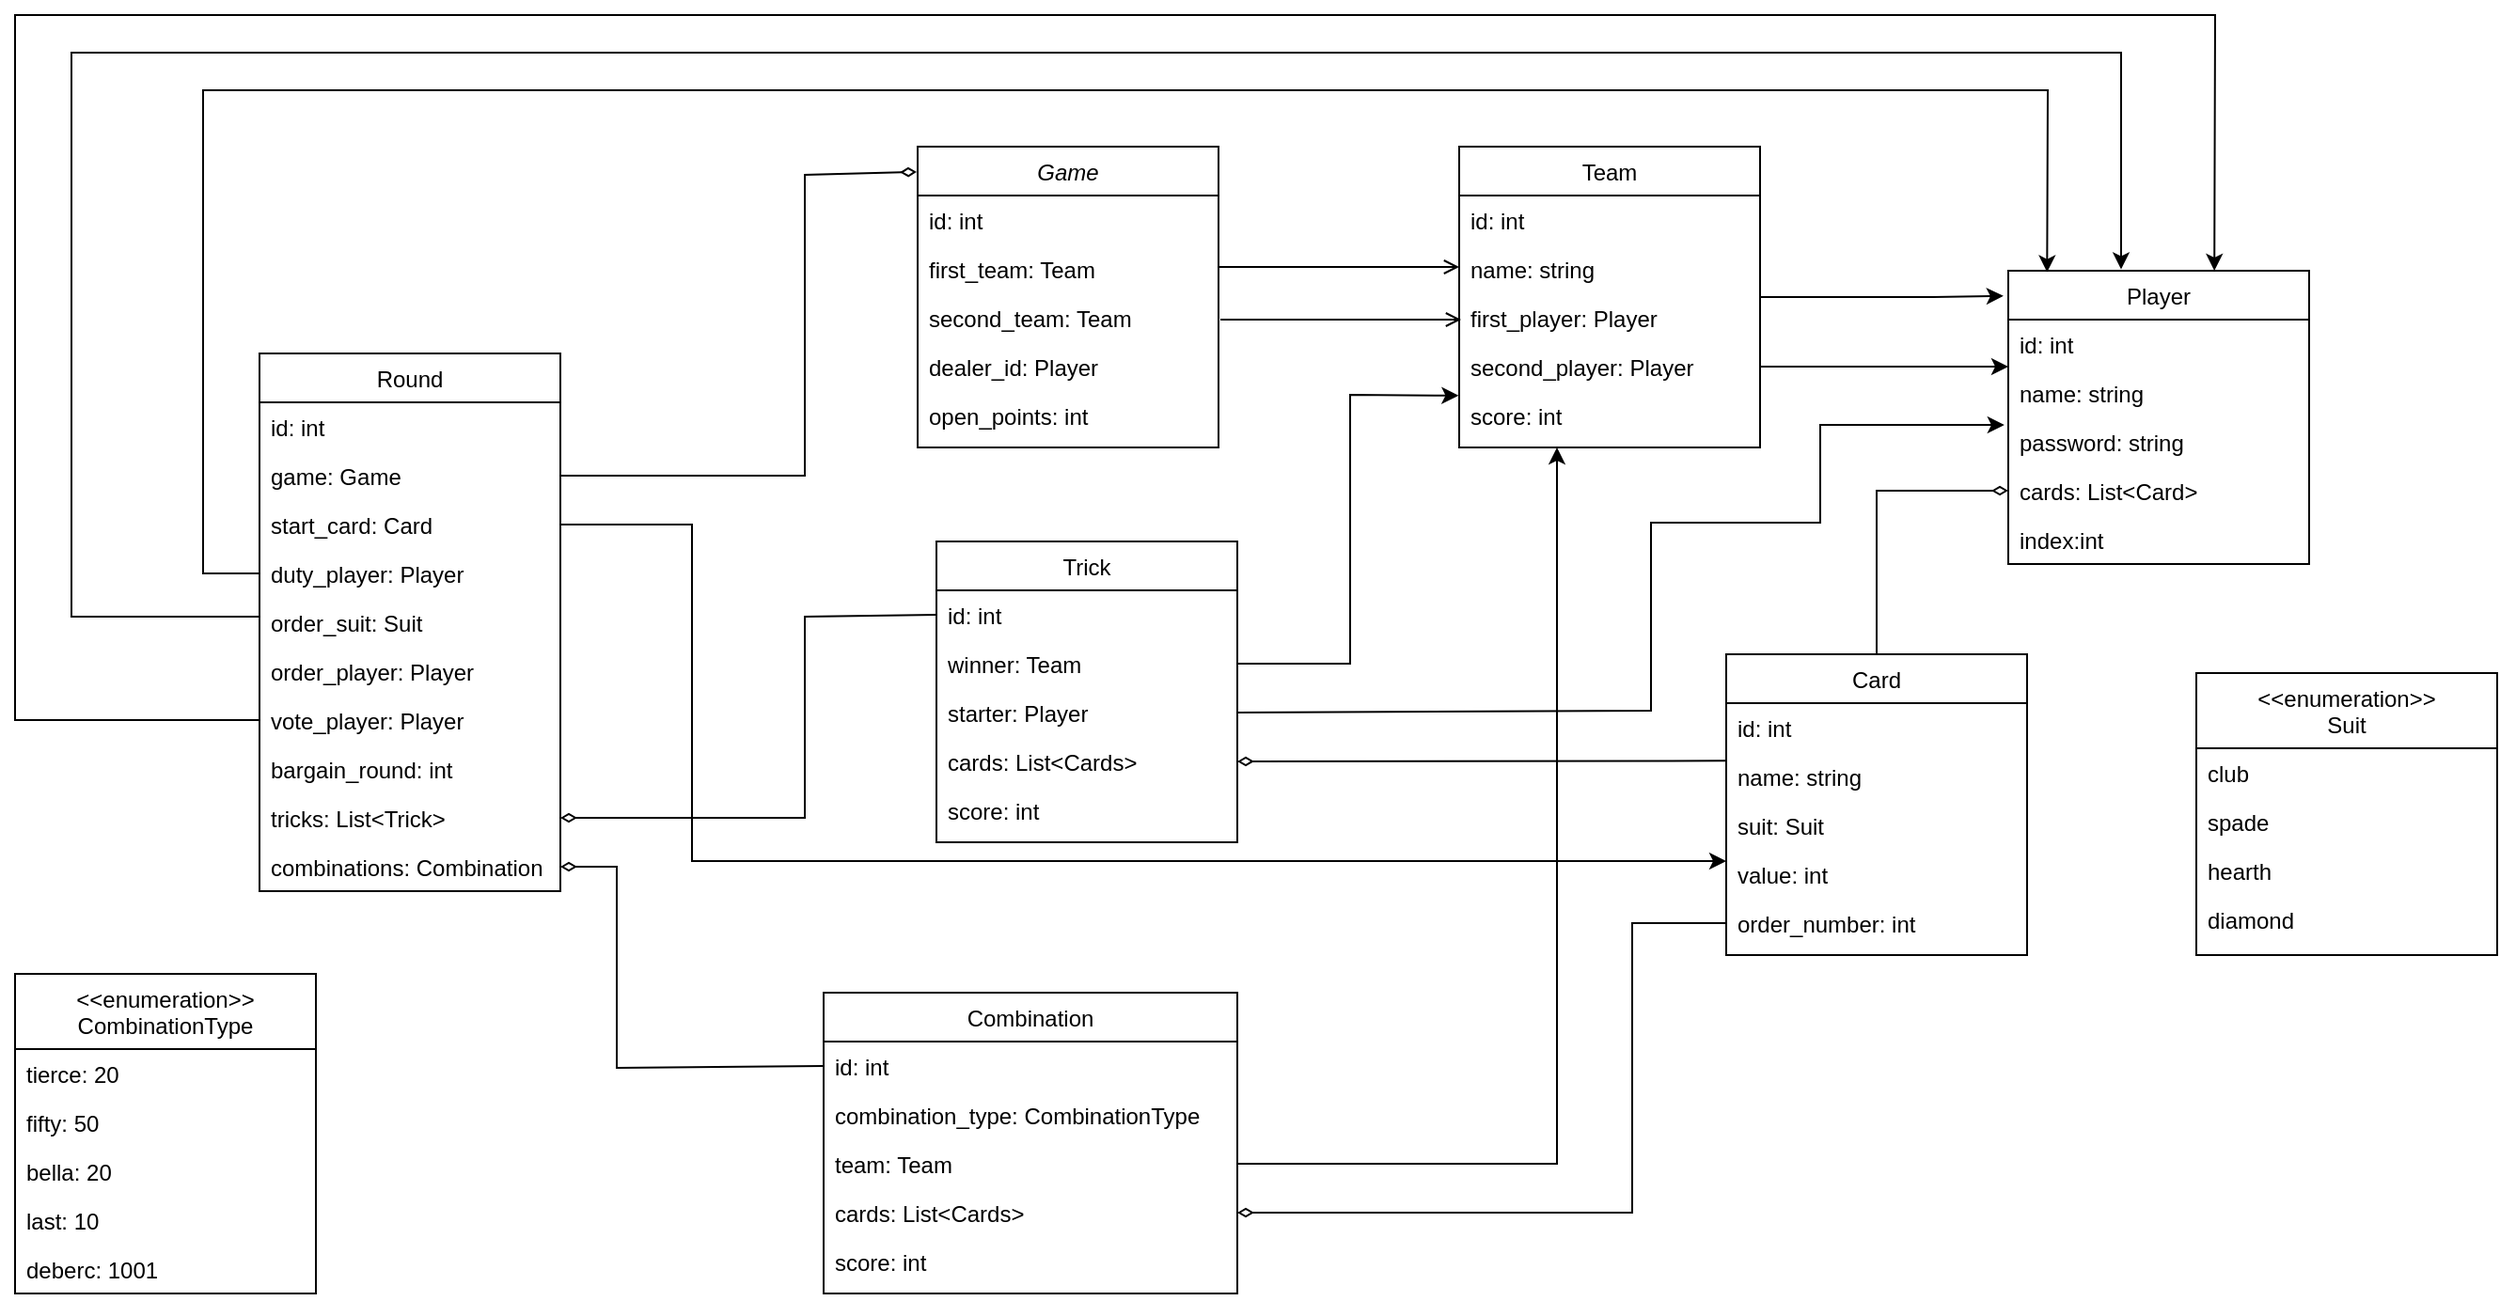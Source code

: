 <mxfile version="20.8.23" type="device"><diagram id="C5RBs43oDa-KdzZeNtuy" name="Page-1"><mxGraphModel dx="2257" dy="775" grid="1" gridSize="10" guides="1" tooltips="1" connect="1" arrows="1" fold="1" page="1" pageScale="1" pageWidth="827" pageHeight="1169" math="0" shadow="0"><root><mxCell id="WIyWlLk6GJQsqaUBKTNV-0"/><mxCell id="WIyWlLk6GJQsqaUBKTNV-1" parent="WIyWlLk6GJQsqaUBKTNV-0"/><mxCell id="zkfFHV4jXpPFQw0GAbJ--0" value="Game" style="swimlane;fontStyle=2;align=center;verticalAlign=top;childLayout=stackLayout;horizontal=1;startSize=26;horizontalStack=0;resizeParent=1;resizeLast=0;collapsible=1;marginBottom=0;rounded=0;shadow=0;strokeWidth=1;" parent="WIyWlLk6GJQsqaUBKTNV-1" vertex="1"><mxGeometry x="220" y="120" width="160" height="160" as="geometry"><mxRectangle x="230" y="140" width="160" height="26" as="alternateBounds"/></mxGeometry></mxCell><mxCell id="zkfFHV4jXpPFQw0GAbJ--1" value="id: int" style="text;align=left;verticalAlign=top;spacingLeft=4;spacingRight=4;overflow=hidden;rotatable=0;points=[[0,0.5],[1,0.5]];portConstraint=eastwest;" parent="zkfFHV4jXpPFQw0GAbJ--0" vertex="1"><mxGeometry y="26" width="160" height="26" as="geometry"/></mxCell><mxCell id="zkfFHV4jXpPFQw0GAbJ--2" value="first_team: Team" style="text;align=left;verticalAlign=top;spacingLeft=4;spacingRight=4;overflow=hidden;rotatable=0;points=[[0,0.5],[1,0.5]];portConstraint=eastwest;rounded=0;shadow=0;html=0;" parent="zkfFHV4jXpPFQw0GAbJ--0" vertex="1"><mxGeometry y="52" width="160" height="26" as="geometry"/></mxCell><mxCell id="QVAMOPSNano8gWhPrzbE-3" value="second_team: Team" style="text;align=left;verticalAlign=top;spacingLeft=4;spacingRight=4;overflow=hidden;rotatable=0;points=[[0,0.5],[1,0.5]];portConstraint=eastwest;rounded=0;shadow=0;html=0;" parent="zkfFHV4jXpPFQw0GAbJ--0" vertex="1"><mxGeometry y="78" width="160" height="26" as="geometry"/></mxCell><mxCell id="zkfFHV4jXpPFQw0GAbJ--3" value="dealer_id: Player" style="text;align=left;verticalAlign=top;spacingLeft=4;spacingRight=4;overflow=hidden;rotatable=0;points=[[0,0.5],[1,0.5]];portConstraint=eastwest;rounded=0;shadow=0;html=0;" parent="zkfFHV4jXpPFQw0GAbJ--0" vertex="1"><mxGeometry y="104" width="160" height="26" as="geometry"/></mxCell><mxCell id="ps74ryGXxoibkgW4dIl3-0" value="open_points: int" style="text;align=left;verticalAlign=top;spacingLeft=4;spacingRight=4;overflow=hidden;rotatable=0;points=[[0,0.5],[1,0.5]];portConstraint=eastwest;rounded=0;shadow=0;html=0;" parent="zkfFHV4jXpPFQw0GAbJ--0" vertex="1"><mxGeometry y="130" width="160" height="26" as="geometry"/></mxCell><mxCell id="zkfFHV4jXpPFQw0GAbJ--17" value="Team" style="swimlane;fontStyle=0;align=center;verticalAlign=top;childLayout=stackLayout;horizontal=1;startSize=26;horizontalStack=0;resizeParent=1;resizeLast=0;collapsible=1;marginBottom=0;rounded=0;shadow=0;strokeWidth=1;" parent="WIyWlLk6GJQsqaUBKTNV-1" vertex="1"><mxGeometry x="508" y="120" width="160" height="160" as="geometry"><mxRectangle x="550" y="140" width="160" height="26" as="alternateBounds"/></mxGeometry></mxCell><mxCell id="zkfFHV4jXpPFQw0GAbJ--18" value="id: int" style="text;align=left;verticalAlign=top;spacingLeft=4;spacingRight=4;overflow=hidden;rotatable=0;points=[[0,0.5],[1,0.5]];portConstraint=eastwest;" parent="zkfFHV4jXpPFQw0GAbJ--17" vertex="1"><mxGeometry y="26" width="160" height="26" as="geometry"/></mxCell><mxCell id="zkfFHV4jXpPFQw0GAbJ--19" value="name: string" style="text;align=left;verticalAlign=top;spacingLeft=4;spacingRight=4;overflow=hidden;rotatable=0;points=[[0,0.5],[1,0.5]];portConstraint=eastwest;rounded=0;shadow=0;html=0;" parent="zkfFHV4jXpPFQw0GAbJ--17" vertex="1"><mxGeometry y="52" width="160" height="26" as="geometry"/></mxCell><mxCell id="zkfFHV4jXpPFQw0GAbJ--20" value="first_player: Player" style="text;align=left;verticalAlign=top;spacingLeft=4;spacingRight=4;overflow=hidden;rotatable=0;points=[[0,0.5],[1,0.5]];portConstraint=eastwest;rounded=0;shadow=0;html=0;" parent="zkfFHV4jXpPFQw0GAbJ--17" vertex="1"><mxGeometry y="78" width="160" height="26" as="geometry"/></mxCell><mxCell id="zkfFHV4jXpPFQw0GAbJ--21" value="second_player: Player" style="text;align=left;verticalAlign=top;spacingLeft=4;spacingRight=4;overflow=hidden;rotatable=0;points=[[0,0.5],[1,0.5]];portConstraint=eastwest;rounded=0;shadow=0;html=0;" parent="zkfFHV4jXpPFQw0GAbJ--17" vertex="1"><mxGeometry y="104" width="160" height="26" as="geometry"/></mxCell><mxCell id="ps74ryGXxoibkgW4dIl3-1" value="score: int" style="text;align=left;verticalAlign=top;spacingLeft=4;spacingRight=4;overflow=hidden;rotatable=0;points=[[0,0.5],[1,0.5]];portConstraint=eastwest;rounded=0;shadow=0;html=0;" parent="zkfFHV4jXpPFQw0GAbJ--17" vertex="1"><mxGeometry y="130" width="160" height="26" as="geometry"/></mxCell><mxCell id="zkfFHV4jXpPFQw0GAbJ--26" value="" style="endArrow=open;shadow=0;strokeWidth=1;rounded=0;endFill=1;edgeStyle=elbowEdgeStyle;elbow=vertical;" parent="WIyWlLk6GJQsqaUBKTNV-1" edge="1"><mxGeometry x="0.5" y="41" relative="1" as="geometry"><mxPoint x="380" y="184" as="sourcePoint"/><mxPoint x="508" y="184" as="targetPoint"/><mxPoint x="-40" y="32" as="offset"/></mxGeometry></mxCell><mxCell id="ps74ryGXxoibkgW4dIl3-2" value="Player" style="swimlane;fontStyle=0;align=center;verticalAlign=top;childLayout=stackLayout;horizontal=1;startSize=26;horizontalStack=0;resizeParent=1;resizeLast=0;collapsible=1;marginBottom=0;rounded=0;shadow=0;strokeWidth=1;" parent="WIyWlLk6GJQsqaUBKTNV-1" vertex="1"><mxGeometry x="800" y="186" width="160" height="156" as="geometry"><mxRectangle x="550" y="140" width="160" height="26" as="alternateBounds"/></mxGeometry></mxCell><mxCell id="ps74ryGXxoibkgW4dIl3-3" value="id: int" style="text;align=left;verticalAlign=top;spacingLeft=4;spacingRight=4;overflow=hidden;rotatable=0;points=[[0,0.5],[1,0.5]];portConstraint=eastwest;" parent="ps74ryGXxoibkgW4dIl3-2" vertex="1"><mxGeometry y="26" width="160" height="26" as="geometry"/></mxCell><mxCell id="ps74ryGXxoibkgW4dIl3-4" value="name: string" style="text;align=left;verticalAlign=top;spacingLeft=4;spacingRight=4;overflow=hidden;rotatable=0;points=[[0,0.5],[1,0.5]];portConstraint=eastwest;rounded=0;shadow=0;html=0;" parent="ps74ryGXxoibkgW4dIl3-2" vertex="1"><mxGeometry y="52" width="160" height="26" as="geometry"/></mxCell><mxCell id="ps74ryGXxoibkgW4dIl3-5" value="password: string" style="text;align=left;verticalAlign=top;spacingLeft=4;spacingRight=4;overflow=hidden;rotatable=0;points=[[0,0.5],[1,0.5]];portConstraint=eastwest;rounded=0;shadow=0;html=0;" parent="ps74ryGXxoibkgW4dIl3-2" vertex="1"><mxGeometry y="78" width="160" height="26" as="geometry"/></mxCell><mxCell id="ps74ryGXxoibkgW4dIl3-6" value="cards: List&lt;Card&gt;" style="text;align=left;verticalAlign=top;spacingLeft=4;spacingRight=4;overflow=hidden;rotatable=0;points=[[0,0.5],[1,0.5]];portConstraint=eastwest;rounded=0;shadow=0;html=0;" parent="ps74ryGXxoibkgW4dIl3-2" vertex="1"><mxGeometry y="104" width="160" height="26" as="geometry"/></mxCell><mxCell id="QVAMOPSNano8gWhPrzbE-2" value="index:int" style="text;align=left;verticalAlign=top;spacingLeft=4;spacingRight=4;overflow=hidden;rotatable=0;points=[[0,0.5],[1,0.5]];portConstraint=eastwest;rounded=0;shadow=0;html=0;" parent="ps74ryGXxoibkgW4dIl3-2" vertex="1"><mxGeometry y="130" width="160" height="26" as="geometry"/></mxCell><mxCell id="ps74ryGXxoibkgW4dIl3-13" value="" style="endArrow=classic;html=1;rounded=0;exitX=1;exitY=0.5;exitDx=0;exitDy=0;entryX=-0.016;entryY=0.086;entryDx=0;entryDy=0;entryPerimeter=0;" parent="WIyWlLk6GJQsqaUBKTNV-1" source="zkfFHV4jXpPFQw0GAbJ--17" target="ps74ryGXxoibkgW4dIl3-2" edge="1"><mxGeometry width="50" height="50" relative="1" as="geometry"><mxPoint x="750" y="380" as="sourcePoint"/><mxPoint x="800" y="330" as="targetPoint"/><Array as="points"><mxPoint x="760" y="200"/></Array></mxGeometry></mxCell><mxCell id="ps74ryGXxoibkgW4dIl3-14" value="" style="endArrow=classic;html=1;rounded=0;exitX=1;exitY=0.5;exitDx=0;exitDy=0;entryX=0;entryY=0.962;entryDx=0;entryDy=0;entryPerimeter=0;" parent="WIyWlLk6GJQsqaUBKTNV-1" source="zkfFHV4jXpPFQw0GAbJ--21" target="ps74ryGXxoibkgW4dIl3-3" edge="1"><mxGeometry width="50" height="50" relative="1" as="geometry"><mxPoint x="678" y="221" as="sourcePoint"/><mxPoint x="820" y="169" as="targetPoint"/><Array as="points"><mxPoint x="760" y="237"/></Array></mxGeometry></mxCell><mxCell id="ps74ryGXxoibkgW4dIl3-15" value="Card" style="swimlane;fontStyle=0;align=center;verticalAlign=top;childLayout=stackLayout;horizontal=1;startSize=26;horizontalStack=0;resizeParent=1;resizeLast=0;collapsible=1;marginBottom=0;rounded=0;shadow=0;strokeWidth=1;" parent="WIyWlLk6GJQsqaUBKTNV-1" vertex="1"><mxGeometry x="650" y="390" width="160" height="160" as="geometry"><mxRectangle x="550" y="140" width="160" height="26" as="alternateBounds"/></mxGeometry></mxCell><mxCell id="ps74ryGXxoibkgW4dIl3-16" value="id: int" style="text;align=left;verticalAlign=top;spacingLeft=4;spacingRight=4;overflow=hidden;rotatable=0;points=[[0,0.5],[1,0.5]];portConstraint=eastwest;" parent="ps74ryGXxoibkgW4dIl3-15" vertex="1"><mxGeometry y="26" width="160" height="26" as="geometry"/></mxCell><mxCell id="ps74ryGXxoibkgW4dIl3-17" value="name: string" style="text;align=left;verticalAlign=top;spacingLeft=4;spacingRight=4;overflow=hidden;rotatable=0;points=[[0,0.5],[1,0.5]];portConstraint=eastwest;rounded=0;shadow=0;html=0;" parent="ps74ryGXxoibkgW4dIl3-15" vertex="1"><mxGeometry y="52" width="160" height="26" as="geometry"/></mxCell><mxCell id="ps74ryGXxoibkgW4dIl3-18" value="suit: Suit" style="text;align=left;verticalAlign=top;spacingLeft=4;spacingRight=4;overflow=hidden;rotatable=0;points=[[0,0.5],[1,0.5]];portConstraint=eastwest;rounded=0;shadow=0;html=0;" parent="ps74ryGXxoibkgW4dIl3-15" vertex="1"><mxGeometry y="78" width="160" height="26" as="geometry"/></mxCell><mxCell id="ps74ryGXxoibkgW4dIl3-19" value="value: int" style="text;align=left;verticalAlign=top;spacingLeft=4;spacingRight=4;overflow=hidden;rotatable=0;points=[[0,0.5],[1,0.5]];portConstraint=eastwest;rounded=0;shadow=0;html=0;" parent="ps74ryGXxoibkgW4dIl3-15" vertex="1"><mxGeometry y="104" width="160" height="26" as="geometry"/></mxCell><mxCell id="ps74ryGXxoibkgW4dIl3-20" value="order_number: int" style="text;align=left;verticalAlign=top;spacingLeft=4;spacingRight=4;overflow=hidden;rotatable=0;points=[[0,0.5],[1,0.5]];portConstraint=eastwest;rounded=0;shadow=0;html=0;" parent="ps74ryGXxoibkgW4dIl3-15" vertex="1"><mxGeometry y="130" width="160" height="26" as="geometry"/></mxCell><mxCell id="ps74ryGXxoibkgW4dIl3-21" value="" style="endArrow=diamondThin;html=1;rounded=0;entryX=0;entryY=0.5;entryDx=0;entryDy=0;exitX=0.5;exitY=0;exitDx=0;exitDy=0;endFill=0;" parent="WIyWlLk6GJQsqaUBKTNV-1" source="ps74ryGXxoibkgW4dIl3-15" target="ps74ryGXxoibkgW4dIl3-6" edge="1"><mxGeometry width="50" height="50" relative="1" as="geometry"><mxPoint x="340" y="490" as="sourcePoint"/><mxPoint x="390" y="440" as="targetPoint"/><Array as="points"><mxPoint x="730" y="303"/></Array></mxGeometry></mxCell><mxCell id="ps74ryGXxoibkgW4dIl3-22" value="&lt;&lt;enumeration&gt;&gt;&#10;Suit" style="swimlane;fontStyle=0;align=center;verticalAlign=top;childLayout=stackLayout;horizontal=1;startSize=40;horizontalStack=0;resizeParent=1;resizeLast=0;collapsible=1;marginBottom=0;rounded=0;shadow=0;strokeWidth=1;" parent="WIyWlLk6GJQsqaUBKTNV-1" vertex="1"><mxGeometry x="900" y="400" width="160" height="150" as="geometry"><mxRectangle x="550" y="140" width="160" height="26" as="alternateBounds"/></mxGeometry></mxCell><mxCell id="ps74ryGXxoibkgW4dIl3-23" value="club" style="text;align=left;verticalAlign=top;spacingLeft=4;spacingRight=4;overflow=hidden;rotatable=0;points=[[0,0.5],[1,0.5]];portConstraint=eastwest;" parent="ps74ryGXxoibkgW4dIl3-22" vertex="1"><mxGeometry y="40" width="160" height="26" as="geometry"/></mxCell><mxCell id="ps74ryGXxoibkgW4dIl3-24" value="spade" style="text;align=left;verticalAlign=top;spacingLeft=4;spacingRight=4;overflow=hidden;rotatable=0;points=[[0,0.5],[1,0.5]];portConstraint=eastwest;rounded=0;shadow=0;html=0;" parent="ps74ryGXxoibkgW4dIl3-22" vertex="1"><mxGeometry y="66" width="160" height="26" as="geometry"/></mxCell><mxCell id="ps74ryGXxoibkgW4dIl3-25" value="hearth" style="text;align=left;verticalAlign=top;spacingLeft=4;spacingRight=4;overflow=hidden;rotatable=0;points=[[0,0.5],[1,0.5]];portConstraint=eastwest;rounded=0;shadow=0;html=0;" parent="ps74ryGXxoibkgW4dIl3-22" vertex="1"><mxGeometry y="92" width="160" height="26" as="geometry"/></mxCell><mxCell id="ps74ryGXxoibkgW4dIl3-26" value="diamond" style="text;align=left;verticalAlign=top;spacingLeft=4;spacingRight=4;overflow=hidden;rotatable=0;points=[[0,0.5],[1,0.5]];portConstraint=eastwest;rounded=0;shadow=0;html=0;" parent="ps74ryGXxoibkgW4dIl3-22" vertex="1"><mxGeometry y="118" width="160" height="26" as="geometry"/></mxCell><mxCell id="ps74ryGXxoibkgW4dIl3-35" value="Trick" style="swimlane;fontStyle=0;align=center;verticalAlign=top;childLayout=stackLayout;horizontal=1;startSize=26;horizontalStack=0;resizeParent=1;resizeLast=0;collapsible=1;marginBottom=0;rounded=0;shadow=0;strokeWidth=1;" parent="WIyWlLk6GJQsqaUBKTNV-1" vertex="1"><mxGeometry x="230" y="330" width="160" height="160" as="geometry"><mxRectangle x="550" y="140" width="160" height="26" as="alternateBounds"/></mxGeometry></mxCell><mxCell id="ps74ryGXxoibkgW4dIl3-36" value="id: int" style="text;align=left;verticalAlign=top;spacingLeft=4;spacingRight=4;overflow=hidden;rotatable=0;points=[[0,0.5],[1,0.5]];portConstraint=eastwest;" parent="ps74ryGXxoibkgW4dIl3-35" vertex="1"><mxGeometry y="26" width="160" height="26" as="geometry"/></mxCell><mxCell id="ps74ryGXxoibkgW4dIl3-38" value="winner: Team" style="text;align=left;verticalAlign=top;spacingLeft=4;spacingRight=4;overflow=hidden;rotatable=0;points=[[0,0.5],[1,0.5]];portConstraint=eastwest;rounded=0;shadow=0;html=0;" parent="ps74ryGXxoibkgW4dIl3-35" vertex="1"><mxGeometry y="52" width="160" height="26" as="geometry"/></mxCell><mxCell id="ps74ryGXxoibkgW4dIl3-37" value="starter: Player" style="text;align=left;verticalAlign=top;spacingLeft=4;spacingRight=4;overflow=hidden;rotatable=0;points=[[0,0.5],[1,0.5]];portConstraint=eastwest;rounded=0;shadow=0;html=0;" parent="ps74ryGXxoibkgW4dIl3-35" vertex="1"><mxGeometry y="78" width="160" height="26" as="geometry"/></mxCell><mxCell id="ps74ryGXxoibkgW4dIl3-39" value="cards: List&lt;Cards&gt;" style="text;align=left;verticalAlign=top;spacingLeft=4;spacingRight=4;overflow=hidden;rotatable=0;points=[[0,0.5],[1,0.5]];portConstraint=eastwest;rounded=0;shadow=0;html=0;" parent="ps74ryGXxoibkgW4dIl3-35" vertex="1"><mxGeometry y="104" width="160" height="26" as="geometry"/></mxCell><mxCell id="ps74ryGXxoibkgW4dIl3-41" value="score: int" style="text;align=left;verticalAlign=top;spacingLeft=4;spacingRight=4;overflow=hidden;rotatable=0;points=[[0,0.5],[1,0.5]];portConstraint=eastwest;rounded=0;shadow=0;html=0;" parent="ps74ryGXxoibkgW4dIl3-35" vertex="1"><mxGeometry y="130" width="160" height="26" as="geometry"/></mxCell><mxCell id="ps74ryGXxoibkgW4dIl3-42" value="" style="endArrow=classic;html=1;rounded=0;entryX=-0.002;entryY=0.093;entryDx=0;entryDy=0;exitX=1;exitY=0.5;exitDx=0;exitDy=0;entryPerimeter=0;" parent="WIyWlLk6GJQsqaUBKTNV-1" source="ps74ryGXxoibkgW4dIl3-38" target="ps74ryGXxoibkgW4dIl3-1" edge="1"><mxGeometry width="50" height="50" relative="1" as="geometry"><mxPoint x="140" y="380" as="sourcePoint"/><mxPoint x="190" y="330" as="targetPoint"/><Array as="points"><mxPoint x="450" y="395"/><mxPoint x="450" y="252"/></Array></mxGeometry></mxCell><mxCell id="ps74ryGXxoibkgW4dIl3-43" value="" style="endArrow=classic;html=1;rounded=0;entryX=-0.013;entryY=0.156;entryDx=0;entryDy=0;exitX=1;exitY=0.5;exitDx=0;exitDy=0;entryPerimeter=0;" parent="WIyWlLk6GJQsqaUBKTNV-1" source="ps74ryGXxoibkgW4dIl3-37" target="ps74ryGXxoibkgW4dIl3-5" edge="1"><mxGeometry width="50" height="50" relative="1" as="geometry"><mxPoint x="360.0" y="501.0" as="sourcePoint"/><mxPoint x="517.68" y="288.418" as="targetPoint"/><Array as="points"><mxPoint x="610" y="420"/><mxPoint x="610" y="320"/><mxPoint x="700" y="320"/><mxPoint x="700" y="268"/></Array></mxGeometry></mxCell><mxCell id="ps74ryGXxoibkgW4dIl3-44" value="" style="endArrow=diamondThin;html=1;rounded=0;entryX=1;entryY=0.5;entryDx=0;entryDy=0;exitX=-0.002;exitY=0.18;exitDx=0;exitDy=0;endFill=0;exitPerimeter=0;" parent="WIyWlLk6GJQsqaUBKTNV-1" source="ps74ryGXxoibkgW4dIl3-17" target="ps74ryGXxoibkgW4dIl3-39" edge="1"><mxGeometry width="50" height="50" relative="1" as="geometry"><mxPoint x="740" y="560" as="sourcePoint"/><mxPoint x="740" y="620" as="targetPoint"/></mxGeometry></mxCell><mxCell id="ps74ryGXxoibkgW4dIl3-45" value="Round" style="swimlane;fontStyle=0;align=center;verticalAlign=top;childLayout=stackLayout;horizontal=1;startSize=26;horizontalStack=0;resizeParent=1;resizeLast=0;collapsible=1;marginBottom=0;rounded=0;shadow=0;strokeWidth=1;" parent="WIyWlLk6GJQsqaUBKTNV-1" vertex="1"><mxGeometry x="-130" y="230" width="160" height="286" as="geometry"><mxRectangle x="550" y="140" width="160" height="26" as="alternateBounds"/></mxGeometry></mxCell><mxCell id="ps74ryGXxoibkgW4dIl3-46" value="id: int" style="text;align=left;verticalAlign=top;spacingLeft=4;spacingRight=4;overflow=hidden;rotatable=0;points=[[0,0.5],[1,0.5]];portConstraint=eastwest;" parent="ps74ryGXxoibkgW4dIl3-45" vertex="1"><mxGeometry y="26" width="160" height="26" as="geometry"/></mxCell><mxCell id="jdsNhJd1AzBrbHvKhiqw-0" value="game: Game" style="text;align=left;verticalAlign=top;spacingLeft=4;spacingRight=4;overflow=hidden;rotatable=0;points=[[0,0.5],[1,0.5]];portConstraint=eastwest;" vertex="1" parent="ps74ryGXxoibkgW4dIl3-45"><mxGeometry y="52" width="160" height="26" as="geometry"/></mxCell><mxCell id="ps74ryGXxoibkgW4dIl3-47" value="start_card: Card" style="text;align=left;verticalAlign=top;spacingLeft=4;spacingRight=4;overflow=hidden;rotatable=0;points=[[0,0.5],[1,0.5]];portConstraint=eastwest;rounded=0;shadow=0;html=0;" parent="ps74ryGXxoibkgW4dIl3-45" vertex="1"><mxGeometry y="78" width="160" height="26" as="geometry"/></mxCell><mxCell id="ps74ryGXxoibkgW4dIl3-48" value="duty_player: Player" style="text;align=left;verticalAlign=top;spacingLeft=4;spacingRight=4;overflow=hidden;rotatable=0;points=[[0,0.5],[1,0.5]];portConstraint=eastwest;rounded=0;shadow=0;html=0;" parent="ps74ryGXxoibkgW4dIl3-45" vertex="1"><mxGeometry y="104" width="160" height="26" as="geometry"/></mxCell><mxCell id="ps74ryGXxoibkgW4dIl3-49" value="order_suit: Suit" style="text;align=left;verticalAlign=top;spacingLeft=4;spacingRight=4;overflow=hidden;rotatable=0;points=[[0,0.5],[1,0.5]];portConstraint=eastwest;rounded=0;shadow=0;html=0;" parent="ps74ryGXxoibkgW4dIl3-45" vertex="1"><mxGeometry y="130" width="160" height="26" as="geometry"/></mxCell><mxCell id="ps74ryGXxoibkgW4dIl3-50" value="order_player: Player" style="text;align=left;verticalAlign=top;spacingLeft=4;spacingRight=4;overflow=hidden;rotatable=0;points=[[0,0.5],[1,0.5]];portConstraint=eastwest;rounded=0;shadow=0;html=0;" parent="ps74ryGXxoibkgW4dIl3-45" vertex="1"><mxGeometry y="156" width="160" height="26" as="geometry"/></mxCell><mxCell id="ps74ryGXxoibkgW4dIl3-51" value="vote_player: Player" style="text;align=left;verticalAlign=top;spacingLeft=4;spacingRight=4;overflow=hidden;rotatable=0;points=[[0,0.5],[1,0.5]];portConstraint=eastwest;rounded=0;shadow=0;html=0;" parent="ps74ryGXxoibkgW4dIl3-45" vertex="1"><mxGeometry y="182" width="160" height="26" as="geometry"/></mxCell><mxCell id="ps74ryGXxoibkgW4dIl3-52" value="bargain_round: int" style="text;align=left;verticalAlign=top;spacingLeft=4;spacingRight=4;overflow=hidden;rotatable=0;points=[[0,0.5],[1,0.5]];portConstraint=eastwest;rounded=0;shadow=0;html=0;" parent="ps74ryGXxoibkgW4dIl3-45" vertex="1"><mxGeometry y="208" width="160" height="26" as="geometry"/></mxCell><mxCell id="QVAMOPSNano8gWhPrzbE-0" value="tricks: List&lt;Trick&gt;" style="text;align=left;verticalAlign=top;spacingLeft=4;spacingRight=4;overflow=hidden;rotatable=0;points=[[0,0.5],[1,0.5]];portConstraint=eastwest;rounded=0;shadow=0;html=0;" parent="ps74ryGXxoibkgW4dIl3-45" vertex="1"><mxGeometry y="234" width="160" height="26" as="geometry"/></mxCell><mxCell id="ps74ryGXxoibkgW4dIl3-53" value="combinations: Combination" style="text;align=left;verticalAlign=top;spacingLeft=4;spacingRight=4;overflow=hidden;rotatable=0;points=[[0,0.5],[1,0.5]];portConstraint=eastwest;rounded=0;shadow=0;html=0;" parent="ps74ryGXxoibkgW4dIl3-45" vertex="1"><mxGeometry y="260" width="160" height="26" as="geometry"/></mxCell><mxCell id="ps74ryGXxoibkgW4dIl3-55" value="" style="endArrow=diamondThin;html=1;rounded=0;entryX=-0.003;entryY=0.084;entryDx=0;entryDy=0;exitX=1;exitY=0.5;exitDx=0;exitDy=0;endFill=0;entryPerimeter=0;" parent="WIyWlLk6GJQsqaUBKTNV-1" source="jdsNhJd1AzBrbHvKhiqw-0" target="zkfFHV4jXpPFQw0GAbJ--0" edge="1"><mxGeometry width="50" height="50" relative="1" as="geometry"><mxPoint x="660" y="465" as="sourcePoint"/><mxPoint x="220.0" y="289" as="targetPoint"/><Array as="points"><mxPoint x="160" y="295"/><mxPoint x="160" y="135"/></Array></mxGeometry></mxCell><mxCell id="ps74ryGXxoibkgW4dIl3-56" value="" style="endArrow=classic;html=1;rounded=0;exitX=1;exitY=0.5;exitDx=0;exitDy=0;entryX=0;entryY=0.231;entryDx=0;entryDy=0;entryPerimeter=0;" parent="WIyWlLk6GJQsqaUBKTNV-1" source="ps74ryGXxoibkgW4dIl3-47" target="ps74ryGXxoibkgW4dIl3-19" edge="1"><mxGeometry width="50" height="50" relative="1" as="geometry"><mxPoint x="160" y="360" as="sourcePoint"/><mxPoint x="210" y="310" as="targetPoint"/><Array as="points"><mxPoint x="100" y="321"/><mxPoint x="100" y="500"/></Array></mxGeometry></mxCell><mxCell id="ps74ryGXxoibkgW4dIl3-57" value="" style="endArrow=classic;html=1;rounded=0;exitX=0;exitY=0.5;exitDx=0;exitDy=0;entryX=0.129;entryY=0.005;entryDx=0;entryDy=0;entryPerimeter=0;" parent="WIyWlLk6GJQsqaUBKTNV-1" source="ps74ryGXxoibkgW4dIl3-48" target="ps74ryGXxoibkgW4dIl3-2" edge="1"><mxGeometry width="50" height="50" relative="1" as="geometry"><mxPoint x="-150" y="220" as="sourcePoint"/><mxPoint x="900" y="40" as="targetPoint"/><Array as="points"><mxPoint x="-160" y="347"/><mxPoint x="-160" y="180"/><mxPoint x="-160" y="90"/><mxPoint x="821" y="90"/></Array></mxGeometry></mxCell><mxCell id="ps74ryGXxoibkgW4dIl3-58" value="" style="endArrow=classic;html=1;rounded=0;entryX=0.375;entryY=-0.005;entryDx=0;entryDy=0;entryPerimeter=0;" parent="WIyWlLk6GJQsqaUBKTNV-1" target="ps74ryGXxoibkgW4dIl3-2" edge="1"><mxGeometry width="50" height="50" relative="1" as="geometry"><mxPoint x="-130" y="370" as="sourcePoint"/><mxPoint x="830" y="181" as="targetPoint"/><Array as="points"><mxPoint x="-230" y="370"/><mxPoint x="-230" y="70"/><mxPoint x="860" y="70"/></Array></mxGeometry></mxCell><mxCell id="ps74ryGXxoibkgW4dIl3-59" value="" style="endArrow=classic;html=1;rounded=0;entryX=0.685;entryY=0;entryDx=0;entryDy=0;entryPerimeter=0;exitX=0;exitY=0.5;exitDx=0;exitDy=0;" parent="WIyWlLk6GJQsqaUBKTNV-1" source="ps74ryGXxoibkgW4dIl3-51" target="ps74ryGXxoibkgW4dIl3-2" edge="1"><mxGeometry width="50" height="50" relative="1" as="geometry"><mxPoint x="-160" y="350" as="sourcePoint"/><mxPoint x="830" y="165.35" as="targetPoint"/><Array as="points"><mxPoint x="-260" y="425"/><mxPoint x="-260" y="50"/><mxPoint x="910" y="50"/></Array></mxGeometry></mxCell><mxCell id="ps74ryGXxoibkgW4dIl3-60" value="Combination" style="swimlane;fontStyle=0;align=center;verticalAlign=top;childLayout=stackLayout;horizontal=1;startSize=26;horizontalStack=0;resizeParent=1;resizeLast=0;collapsible=1;marginBottom=0;rounded=0;shadow=0;strokeWidth=1;" parent="WIyWlLk6GJQsqaUBKTNV-1" vertex="1"><mxGeometry x="170" y="570" width="220" height="160" as="geometry"><mxRectangle x="550" y="140" width="160" height="26" as="alternateBounds"/></mxGeometry></mxCell><mxCell id="ps74ryGXxoibkgW4dIl3-61" value="id: int" style="text;align=left;verticalAlign=top;spacingLeft=4;spacingRight=4;overflow=hidden;rotatable=0;points=[[0,0.5],[1,0.5]];portConstraint=eastwest;" parent="ps74ryGXxoibkgW4dIl3-60" vertex="1"><mxGeometry y="26" width="220" height="26" as="geometry"/></mxCell><mxCell id="ps74ryGXxoibkgW4dIl3-62" value="combination_type: CombinationType" style="text;align=left;verticalAlign=top;spacingLeft=4;spacingRight=4;overflow=hidden;rotatable=0;points=[[0,0.5],[1,0.5]];portConstraint=eastwest;rounded=0;shadow=0;html=0;" parent="ps74ryGXxoibkgW4dIl3-60" vertex="1"><mxGeometry y="52" width="220" height="26" as="geometry"/></mxCell><mxCell id="ps74ryGXxoibkgW4dIl3-63" value="team: Team" style="text;align=left;verticalAlign=top;spacingLeft=4;spacingRight=4;overflow=hidden;rotatable=0;points=[[0,0.5],[1,0.5]];portConstraint=eastwest;rounded=0;shadow=0;html=0;" parent="ps74ryGXxoibkgW4dIl3-60" vertex="1"><mxGeometry y="78" width="220" height="26" as="geometry"/></mxCell><mxCell id="ps74ryGXxoibkgW4dIl3-64" value="cards: List&lt;Cards&gt;" style="text;align=left;verticalAlign=top;spacingLeft=4;spacingRight=4;overflow=hidden;rotatable=0;points=[[0,0.5],[1,0.5]];portConstraint=eastwest;rounded=0;shadow=0;html=0;" parent="ps74ryGXxoibkgW4dIl3-60" vertex="1"><mxGeometry y="104" width="220" height="26" as="geometry"/></mxCell><mxCell id="ps74ryGXxoibkgW4dIl3-65" value="score: int" style="text;align=left;verticalAlign=top;spacingLeft=4;spacingRight=4;overflow=hidden;rotatable=0;points=[[0,0.5],[1,0.5]];portConstraint=eastwest;rounded=0;shadow=0;html=0;" parent="ps74ryGXxoibkgW4dIl3-60" vertex="1"><mxGeometry y="130" width="220" height="26" as="geometry"/></mxCell><mxCell id="ps74ryGXxoibkgW4dIl3-66" value="" style="endArrow=diamondThin;html=1;rounded=0;entryX=1;entryY=0.5;entryDx=0;entryDy=0;exitX=0;exitY=0.5;exitDx=0;exitDy=0;endFill=0;" parent="WIyWlLk6GJQsqaUBKTNV-1" source="ps74ryGXxoibkgW4dIl3-61" target="ps74ryGXxoibkgW4dIl3-53" edge="1"><mxGeometry width="50" height="50" relative="1" as="geometry"><mxPoint x="339.68" y="540" as="sourcePoint"/><mxPoint x="80" y="540.32" as="targetPoint"/><Array as="points"><mxPoint x="60" y="610"/><mxPoint x="60" y="503"/></Array></mxGeometry></mxCell><mxCell id="ps74ryGXxoibkgW4dIl3-67" value="" style="endArrow=diamondThin;html=1;rounded=0;entryX=1;entryY=0.5;entryDx=0;entryDy=0;exitX=0;exitY=0.5;exitDx=0;exitDy=0;endFill=0;" parent="WIyWlLk6GJQsqaUBKTNV-1" source="ps74ryGXxoibkgW4dIl3-20" target="ps74ryGXxoibkgW4dIl3-64" edge="1"><mxGeometry width="50" height="50" relative="1" as="geometry"><mxPoint x="669.68" y="466.68" as="sourcePoint"/><mxPoint x="410" y="467" as="targetPoint"/><Array as="points"><mxPoint x="600" y="533"/><mxPoint x="600" y="687"/></Array></mxGeometry></mxCell><mxCell id="ps74ryGXxoibkgW4dIl3-68" value="" style="endArrow=classic;html=1;rounded=0;exitX=1;exitY=0.5;exitDx=0;exitDy=0;" parent="WIyWlLk6GJQsqaUBKTNV-1" source="ps74ryGXxoibkgW4dIl3-63" edge="1"><mxGeometry width="50" height="50" relative="1" as="geometry"><mxPoint x="550" y="780" as="sourcePoint"/><mxPoint x="560" y="280" as="targetPoint"/><Array as="points"><mxPoint x="560" y="661"/></Array></mxGeometry></mxCell><mxCell id="ps74ryGXxoibkgW4dIl3-69" value="&lt;&lt;enumeration&gt;&gt;&#10;CombinationType" style="swimlane;fontStyle=0;align=center;verticalAlign=top;childLayout=stackLayout;horizontal=1;startSize=40;horizontalStack=0;resizeParent=1;resizeLast=0;collapsible=1;marginBottom=0;rounded=0;shadow=0;strokeWidth=1;" parent="WIyWlLk6GJQsqaUBKTNV-1" vertex="1"><mxGeometry x="-260" y="560" width="160" height="170" as="geometry"><mxRectangle x="550" y="140" width="160" height="26" as="alternateBounds"/></mxGeometry></mxCell><mxCell id="ps74ryGXxoibkgW4dIl3-70" value="tierce: 20" style="text;align=left;verticalAlign=top;spacingLeft=4;spacingRight=4;overflow=hidden;rotatable=0;points=[[0,0.5],[1,0.5]];portConstraint=eastwest;" parent="ps74ryGXxoibkgW4dIl3-69" vertex="1"><mxGeometry y="40" width="160" height="26" as="geometry"/></mxCell><mxCell id="ps74ryGXxoibkgW4dIl3-71" value="fifty: 50" style="text;align=left;verticalAlign=top;spacingLeft=4;spacingRight=4;overflow=hidden;rotatable=0;points=[[0,0.5],[1,0.5]];portConstraint=eastwest;rounded=0;shadow=0;html=0;" parent="ps74ryGXxoibkgW4dIl3-69" vertex="1"><mxGeometry y="66" width="160" height="26" as="geometry"/></mxCell><mxCell id="ps74ryGXxoibkgW4dIl3-72" value="bella: 20" style="text;align=left;verticalAlign=top;spacingLeft=4;spacingRight=4;overflow=hidden;rotatable=0;points=[[0,0.5],[1,0.5]];portConstraint=eastwest;rounded=0;shadow=0;html=0;" parent="ps74ryGXxoibkgW4dIl3-69" vertex="1"><mxGeometry y="92" width="160" height="26" as="geometry"/></mxCell><mxCell id="ps74ryGXxoibkgW4dIl3-73" value="last: 10" style="text;align=left;verticalAlign=top;spacingLeft=4;spacingRight=4;overflow=hidden;rotatable=0;points=[[0,0.5],[1,0.5]];portConstraint=eastwest;rounded=0;shadow=0;html=0;" parent="ps74ryGXxoibkgW4dIl3-69" vertex="1"><mxGeometry y="118" width="160" height="26" as="geometry"/></mxCell><mxCell id="ps74ryGXxoibkgW4dIl3-74" value="deberc: 1001" style="text;align=left;verticalAlign=top;spacingLeft=4;spacingRight=4;overflow=hidden;rotatable=0;points=[[0,0.5],[1,0.5]];portConstraint=eastwest;rounded=0;shadow=0;html=0;" parent="ps74ryGXxoibkgW4dIl3-69" vertex="1"><mxGeometry y="144" width="160" height="26" as="geometry"/></mxCell><mxCell id="QVAMOPSNano8gWhPrzbE-1" value="" style="endArrow=diamondThin;html=1;rounded=0;entryX=1;entryY=0.5;entryDx=0;entryDy=0;exitX=0;exitY=0.5;exitDx=0;exitDy=0;endFill=0;" parent="WIyWlLk6GJQsqaUBKTNV-1" source="ps74ryGXxoibkgW4dIl3-36" target="QVAMOPSNano8gWhPrzbE-0" edge="1"><mxGeometry width="50" height="50" relative="1" as="geometry"><mxPoint x="190" y="584" as="sourcePoint"/><mxPoint x="50" y="452" as="targetPoint"/><Array as="points"><mxPoint x="160" y="370"/><mxPoint x="160" y="477"/><mxPoint x="80" y="477"/></Array></mxGeometry></mxCell><mxCell id="QVAMOPSNano8gWhPrzbE-4" value="" style="endArrow=open;shadow=0;strokeWidth=1;rounded=0;endFill=1;edgeStyle=elbowEdgeStyle;elbow=vertical;" parent="WIyWlLk6GJQsqaUBKTNV-1" edge="1"><mxGeometry x="0.5" y="41" relative="1" as="geometry"><mxPoint x="381" y="212" as="sourcePoint"/><mxPoint x="509" y="212" as="targetPoint"/><mxPoint x="-40" y="32" as="offset"/></mxGeometry></mxCell></root></mxGraphModel></diagram></mxfile>